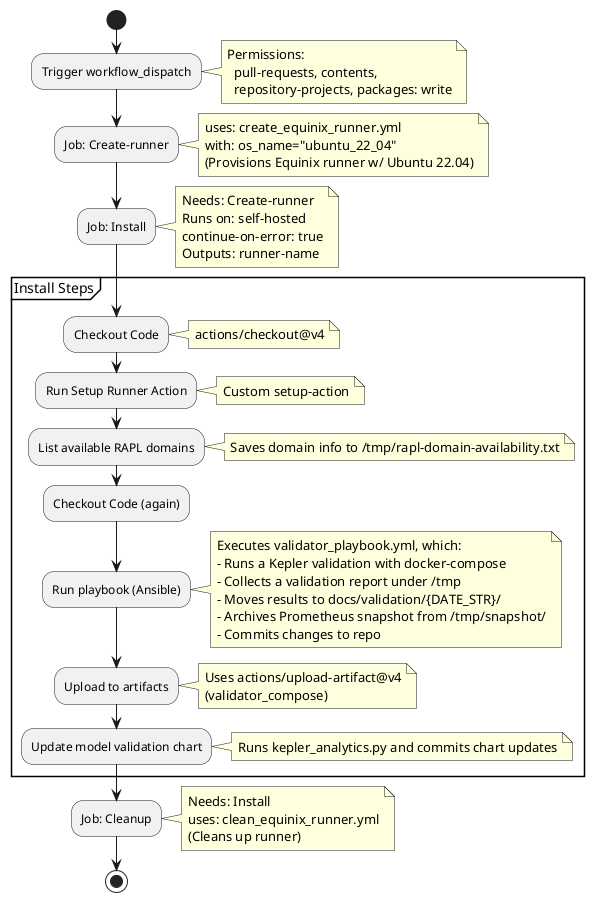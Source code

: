 @startuml
!define RECTANGLE class

start

:Trigger workflow_dispatch;
note right
  Permissions:
    pull-requests, contents,
    repository-projects, packages: write
end note

:Job: Create-runner;
note right
  uses: create_equinix_runner.yml
  with: os_name="ubuntu_22_04"
  (Provisions Equinix runner w/ Ubuntu 22.04)
end note

:Job: Install;
note right
  Needs: Create-runner
  Runs on: self-hosted
  continue-on-error: true
  Outputs: runner-name
end note

partition "Install Steps" {
    :Checkout Code;
    note right
      actions/checkout@v4
    end note

    :Run Setup Runner Action;
    note right
      Custom setup-action
    end note

    :List available RAPL domains;
    note right
      Saves domain info to /tmp/rapl-domain-availability.txt
    end note

    :Checkout Code (again);

    :Run playbook (Ansible);
    note right
      Executes validator_playbook.yml, which:
      - Runs a Kepler validation with docker-compose
      - Collects a validation report under /tmp
      - Moves results to docs/validation/{DATE_STR}/
      - Archives Prometheus snapshot from /tmp/snapshot/
      - Commits changes to repo
    end note

    :Upload to artifacts;
    note right
      Uses actions/upload-artifact@v4
      (validator_compose)
    end note

    :Update model validation chart;
    note right
      Runs kepler_analytics.py and commits chart updates
    end note
}

:Job: Cleanup;
note right
  Needs: Install
  uses: clean_equinix_runner.yml
  (Cleans up runner)
end note

stop
@enduml
